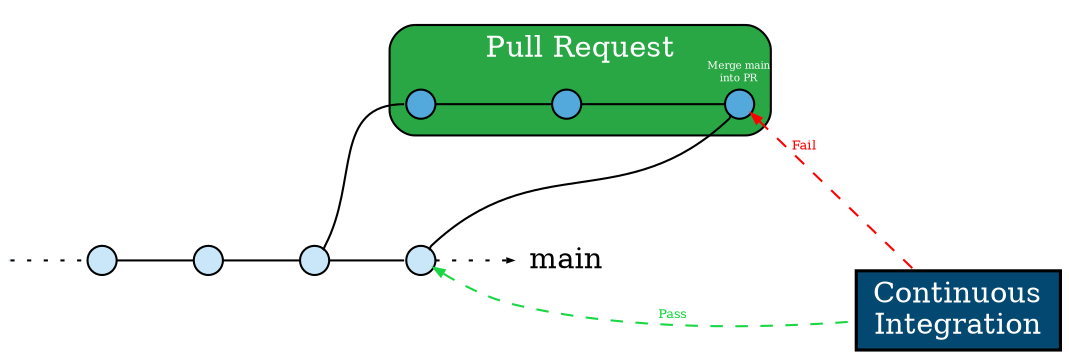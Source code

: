 strict digraph g {
    rankdir="LR";
    forcelabels=false;
    newrank=false;
    splines=true;

    // general
    node [style=filled, color="black", fontcolor="black"];
    edge [color="black", arrowhead=none];

    // graph
    node [width=0.2, height=0.2, fixedsize=true, label="", shape=circle, fillcolor="#FF0000"]
    subgraph pr {
        subgraph cluster_pr {
            subgraph {
                rank=same;
                pr11 [group="pr", fillcolor="#53A9DB"];
            }
            label="Pull Request";
            style="rounded,filled";
            fillcolor="#28A744";
            fontcolor="white";
            prm [group="pr", fillcolor="#53A9DB", label="Merge main\ninto PR\n\n\n\n\n\n", fontcolor=white, fontsize="5pt"];
            pr12 [group="pr", fillcolor="#53A9DB"];
            pr11 -> pr12;
            pr12 -> prm;
        }
    }


    subgraph main {
        node [group="main", fillcolor="#C9E7F8"];
        ms;
        m0;
        m1;
        m2;
        me;

        ms:e -> m0:w [style=dotted, arrowhead=none ];
        m0:e -> m1:w;
        m1:e -> m2:w;
        m2:e -> m2bis:w;
        m2bis:e -> me:w [style=dotted,  arrowhead=normal, arrowsize=0.25];
    }

    subgraph {
        rank=min;
        ms [width=0, height=0, penwidth=0];
    }

    subgraph {
        rank=sink;
        me [label="main", shape=none, fixedsize=false, fillcolor=none, fontcolor=black];
    }

    m2:ne -> pr11:w;
    m2bis:ne -> prm:sw;

    subgraph ci {
        // CI connections
        ci [label="Continuous\nIntegration", fixedsize=false, shape="box", style="filled", fillcolor="#034870", fontcolor=white, penwidth=1.5]
        edge [arrowhead=none, style=dashed, arrowsize=0.5, arrowtail=normal, color="#19d642", dir=both, penwidth=1, label="Pass", fontcolor="#19d642", fontsize="6pt"];
        prm -> ci [label="Fail", color="red", fontcolor="red"];
        m2bis -> ci [label="Pass"];
    }
}
